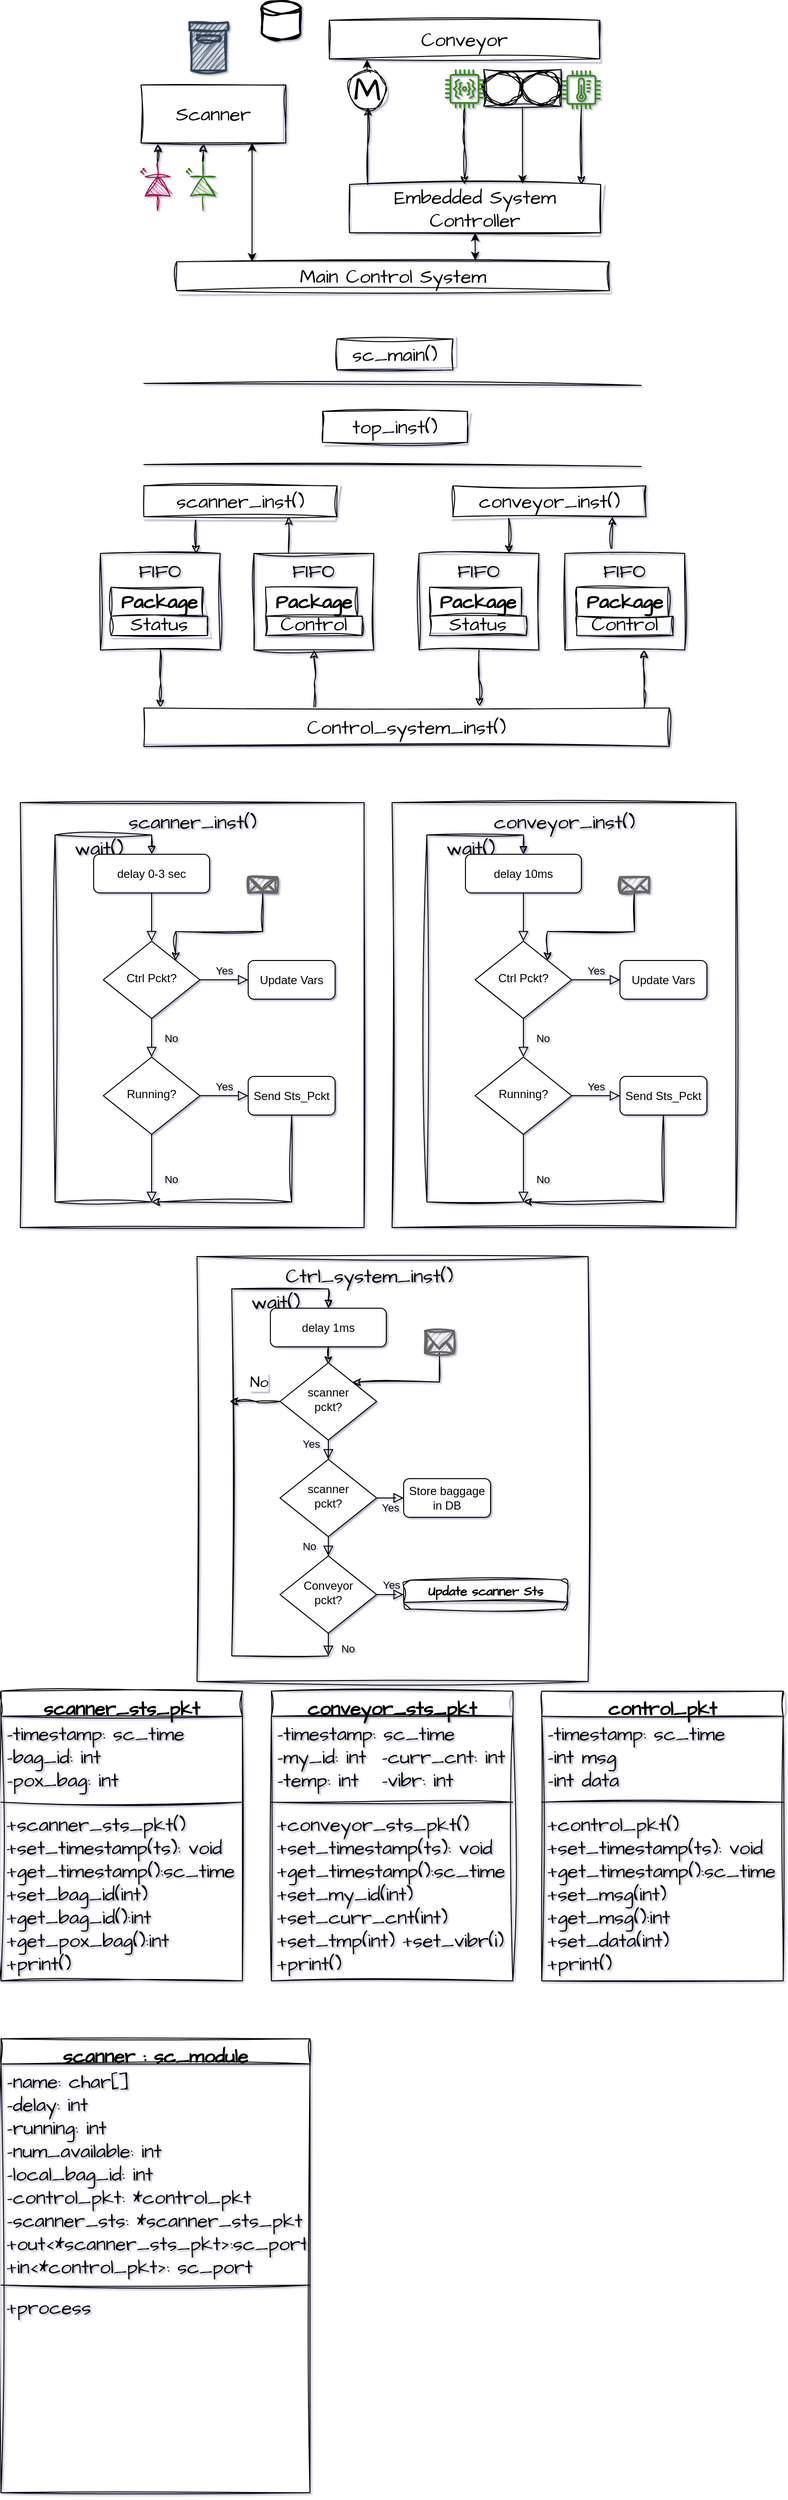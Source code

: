 <mxfile>
    <diagram name="Page-1" id="2YBvvXClWsGukQMizWep">
        <mxGraphModel dx="1796" dy="888" grid="0" gridSize="10" guides="1" tooltips="1" connect="1" arrows="1" fold="1" page="1" pageScale="1" pageWidth="850" pageHeight="1100" math="0" shadow="1">
            <root>
                <mxCell id="0"/>
                <mxCell id="1" parent="0"/>
                <mxCell id="114" value="Conveyor" style="rounded=0;whiteSpace=wrap;html=1;sketch=1;hachureGap=4;jiggle=2;curveFitting=1;fontFamily=Architects Daughter;fontSource=https%3A%2F%2Ffonts.googleapis.com%2Fcss%3Ffamily%3DArchitects%2BDaughter;fontSize=20;" vertex="1" parent="1">
                    <mxGeometry x="360" y="30" width="280" height="40" as="geometry"/>
                </mxCell>
                <mxCell id="115" style="edgeStyle=orthogonalEdgeStyle;rounded=0;orthogonalLoop=1;jettySize=auto;html=1;exitX=0.5;exitY=0;exitDx=0;exitDy=0;entryX=0.14;entryY=1.017;entryDx=0;entryDy=0;entryPerimeter=0;" edge="1" parent="1" source="116" target="114">
                    <mxGeometry relative="1" as="geometry"/>
                </mxCell>
                <mxCell id="116" value="M" style="verticalLabelPosition=middle;shadow=0;dashed=0;align=center;html=1;verticalAlign=middle;strokeWidth=1;shape=ellipse;aspect=fixed;fontSize=35;sketch=1;hachureGap=4;jiggle=2;curveFitting=1;fontFamily=Architects Daughter;fontSource=https%3A%2F%2Ffonts.googleapis.com%2Fcss%3Ffamily%3DArchitects%2BDaughter;" vertex="1" parent="1">
                    <mxGeometry x="379" y="82" width="40" height="40" as="geometry"/>
                </mxCell>
                <mxCell id="117" style="edgeStyle=orthogonalEdgeStyle;rounded=0;orthogonalLoop=1;jettySize=auto;html=1;entryX=0.689;entryY=-0.017;entryDx=0;entryDy=0;entryPerimeter=0;" edge="1" parent="1" source="118" target="123">
                    <mxGeometry relative="1" as="geometry"/>
                </mxCell>
                <mxCell id="118" value="" style="verticalLabelPosition=bottom;align=center;outlineConnect=0;dashed=0;html=1;verticalAlign=top;shape=mxgraph.pid.flow_sensors.positive_displacement;sketch=1;hachureGap=4;jiggle=2;curveFitting=1;fontFamily=Architects Daughter;fontSource=https%3A%2F%2Ffonts.googleapis.com%2Fcss%3Ffamily%3DArchitects%2BDaughter;fontSize=20;" vertex="1" parent="1">
                    <mxGeometry x="520" y="81" width="80" height="38" as="geometry"/>
                </mxCell>
                <mxCell id="119" value="" style="edgeStyle=orthogonalEdgeStyle;rounded=0;sketch=1;hachureGap=4;jiggle=2;curveFitting=1;orthogonalLoop=1;jettySize=auto;html=1;fontFamily=Architects Daughter;fontSource=https%3A%2F%2Ffonts.googleapis.com%2Fcss%3Ffamily%3DArchitects%2BDaughter;fontSize=16;entryX=0.923;entryY=0;entryDx=0;entryDy=0;entryPerimeter=0;" edge="1" parent="1" source="120" target="123">
                    <mxGeometry relative="1" as="geometry"/>
                </mxCell>
                <mxCell id="120" value="" style="sketch=0;outlineConnect=0;fontColor=#232F3E;gradientColor=none;fillColor=#3F8624;strokeColor=none;dashed=0;verticalLabelPosition=bottom;verticalAlign=top;align=center;html=1;fontSize=12;fontStyle=0;aspect=fixed;pointerEvents=1;shape=mxgraph.aws4.iot_thing_temperature_sensor;hachureGap=4;jiggle=2;curveFitting=1;fontFamily=Architects Daughter;fontSource=https%3A%2F%2Ffonts.googleapis.com%2Fcss%3Ffamily%3DArchitects%2BDaughter;" vertex="1" parent="1">
                    <mxGeometry x="601" y="82" width="40" height="40" as="geometry"/>
                </mxCell>
                <mxCell id="121" value="" style="edgeStyle=orthogonalEdgeStyle;rounded=0;sketch=1;hachureGap=4;jiggle=2;curveFitting=1;orthogonalLoop=1;jettySize=auto;html=1;fontFamily=Architects Daughter;fontSource=https%3A%2F%2Ffonts.googleapis.com%2Fcss%3Ffamily%3DArchitects%2BDaughter;fontSize=16;entryX=0.458;entryY=0;entryDx=0;entryDy=0;entryPerimeter=0;" edge="1" parent="1" source="122" target="123">
                    <mxGeometry relative="1" as="geometry">
                        <Array as="points">
                            <mxPoint x="500" y="160"/>
                            <mxPoint x="500" y="160"/>
                        </Array>
                    </mxGeometry>
                </mxCell>
                <mxCell id="122" value="" style="sketch=0;outlineConnect=0;fontColor=#232F3E;gradientColor=none;fillColor=#3F8624;strokeColor=none;dashed=0;verticalLabelPosition=bottom;verticalAlign=top;align=center;html=1;fontSize=12;fontStyle=0;aspect=fixed;pointerEvents=1;shape=mxgraph.aws4.iot_thing_vibration_sensor;hachureGap=4;jiggle=2;curveFitting=1;fontFamily=Architects Daughter;fontSource=https%3A%2F%2Ffonts.googleapis.com%2Fcss%3Ffamily%3DArchitects%2BDaughter;" vertex="1" parent="1">
                    <mxGeometry x="480" y="81" width="40" height="40" as="geometry"/>
                </mxCell>
                <mxCell id="123" value="Embedded System Controller" style="rounded=0;whiteSpace=wrap;html=1;sketch=1;hachureGap=4;jiggle=2;curveFitting=1;fontFamily=Architects Daughter;fontSource=https%3A%2F%2Ffonts.googleapis.com%2Fcss%3Ffamily%3DArchitects%2BDaughter;fontSize=20;" vertex="1" parent="1">
                    <mxGeometry x="381" y="200" width="260" height="50" as="geometry"/>
                </mxCell>
                <mxCell id="124" style="edgeStyle=orthogonalEdgeStyle;rounded=0;orthogonalLoop=1;jettySize=auto;html=1;entryX=0.767;entryY=1;entryDx=0;entryDy=0;entryPerimeter=0;exitX=0.174;exitY=-0.004;exitDx=0;exitDy=0;exitPerimeter=0;startArrow=classic;startFill=1;" edge="1" parent="1" source="126" target="127">
                    <mxGeometry relative="1" as="geometry">
                        <mxPoint x="280" y="270" as="sourcePoint"/>
                    </mxGeometry>
                </mxCell>
                <mxCell id="125" style="edgeStyle=orthogonalEdgeStyle;rounded=0;orthogonalLoop=1;jettySize=auto;html=1;exitX=0.69;exitY=-0.049;exitDx=0;exitDy=0;exitPerimeter=0;startArrow=classic;startFill=1;" edge="1" parent="1" source="126">
                    <mxGeometry relative="1" as="geometry">
                        <mxPoint x="511" y="250" as="targetPoint"/>
                    </mxGeometry>
                </mxCell>
                <mxCell id="126" value="Main Control System" style="rounded=0;whiteSpace=wrap;html=1;sketch=1;hachureGap=4;jiggle=2;curveFitting=1;fontFamily=Architects Daughter;fontSource=https%3A%2F%2Ffonts.googleapis.com%2Fcss%3Ffamily%3DArchitects%2BDaughter;fontSize=20;" vertex="1" parent="1">
                    <mxGeometry x="202" y="280" width="448" height="30" as="geometry"/>
                </mxCell>
                <mxCell id="127" value="&lt;div&gt;Scanner&lt;/div&gt;" style="rounded=0;whiteSpace=wrap;html=1;sketch=1;hachureGap=4;jiggle=2;curveFitting=1;fontFamily=Architects Daughter;fontSource=https%3A%2F%2Ffonts.googleapis.com%2Fcss%3Ffamily%3DArchitects%2BDaughter;fontSize=20;" vertex="1" parent="1">
                    <mxGeometry x="165" y="97" width="150" height="60" as="geometry"/>
                </mxCell>
                <mxCell id="128" style="edgeStyle=orthogonalEdgeStyle;rounded=0;sketch=1;hachureGap=4;jiggle=2;curveFitting=1;orthogonalLoop=1;jettySize=auto;html=1;exitX=1;exitY=0.57;exitDx=0;exitDy=0;exitPerimeter=0;entryX=0.117;entryY=1.017;entryDx=0;entryDy=0;entryPerimeter=0;fontFamily=Architects Daughter;fontSource=https%3A%2F%2Ffonts.googleapis.com%2Fcss%3Ffamily%3DArchitects%2BDaughter;fontSize=16;" edge="1" parent="1" source="129" target="127">
                    <mxGeometry relative="1" as="geometry"/>
                </mxCell>
                <mxCell id="129" value="" style="verticalLabelPosition=bottom;shadow=0;dashed=0;align=center;html=1;verticalAlign=top;shape=mxgraph.electrical.opto_electronics.led_2;pointerEvents=1;sketch=1;hachureGap=4;jiggle=2;curveFitting=1;fontFamily=Architects Daughter;fontSource=https%3A%2F%2Ffonts.googleapis.com%2Fcss%3Ffamily%3DArchitects%2BDaughter;fontSize=20;fillColor=#d80073;strokeColor=#A50040;fontColor=#ffffff;rotation=-90;" vertex="1" parent="1">
                    <mxGeometry x="155" y="187" width="50" height="30" as="geometry"/>
                </mxCell>
                <mxCell id="130" style="edgeStyle=orthogonalEdgeStyle;rounded=0;sketch=1;hachureGap=4;jiggle=2;curveFitting=1;orthogonalLoop=1;jettySize=auto;html=1;exitX=1;exitY=0.57;exitDx=0;exitDy=0;exitPerimeter=0;entryX=0.433;entryY=1.017;entryDx=0;entryDy=0;entryPerimeter=0;fontFamily=Architects Daughter;fontSource=https%3A%2F%2Ffonts.googleapis.com%2Fcss%3Ffamily%3DArchitects%2BDaughter;fontSize=16;" edge="1" parent="1" source="131" target="127">
                    <mxGeometry relative="1" as="geometry"/>
                </mxCell>
                <mxCell id="131" value="" style="verticalLabelPosition=bottom;shadow=0;dashed=0;align=center;html=1;verticalAlign=top;shape=mxgraph.electrical.opto_electronics.led_2;pointerEvents=1;sketch=1;hachureGap=4;jiggle=2;curveFitting=1;fontFamily=Architects Daughter;fontSource=https%3A%2F%2Ffonts.googleapis.com%2Fcss%3Ffamily%3DArchitects%2BDaughter;fontSize=20;fillColor=#60a917;strokeColor=#2D7600;fontColor=#ffffff;rotation=-90;" vertex="1" parent="1">
                    <mxGeometry x="202" y="187" width="50" height="30" as="geometry"/>
                </mxCell>
                <mxCell id="132" value="" style="html=1;verticalLabelPosition=bottom;align=center;labelBackgroundColor=#ffffff;verticalAlign=top;strokeWidth=2;strokeColor=#314354;shadow=0;dashed=0;shape=mxgraph.ios7.icons.box;sketch=1;hachureGap=4;jiggle=2;curveFitting=1;fontFamily=Architects Daughter;fontSource=https%3A%2F%2Ffonts.googleapis.com%2Fcss%3Ffamily%3DArchitects%2BDaughter;fontSize=20;fillColor=#647687;fontColor=#ffffff;" vertex="1" parent="1">
                    <mxGeometry x="215" y="32" width="40" height="50" as="geometry"/>
                </mxCell>
                <mxCell id="133" value="" style="strokeWidth=2;html=1;shape=mxgraph.flowchart.database;whiteSpace=wrap;sketch=1;hachureGap=4;jiggle=2;curveFitting=1;fontFamily=Architects Daughter;fontSource=https%3A%2F%2Ffonts.googleapis.com%2Fcss%3Ffamily%3DArchitects%2BDaughter;fontSize=20;" vertex="1" parent="1">
                    <mxGeometry x="290" y="10" width="40" height="40" as="geometry"/>
                </mxCell>
                <mxCell id="134" value="sc_main()" style="rounded=0;whiteSpace=wrap;html=1;sketch=1;hachureGap=4;jiggle=2;curveFitting=1;fontFamily=Architects Daughter;fontSource=https%3A%2F%2Ffonts.googleapis.com%2Fcss%3Ffamily%3DArchitects%2BDaughter;fontSize=20;" vertex="1" parent="1">
                    <mxGeometry x="368" y="360" width="120" height="32" as="geometry"/>
                </mxCell>
                <mxCell id="135" value="&lt;div&gt;top_inst()&lt;/div&gt;" style="rounded=0;whiteSpace=wrap;html=1;sketch=1;hachureGap=4;jiggle=2;curveFitting=1;fontFamily=Architects Daughter;fontSource=https%3A%2F%2Ffonts.googleapis.com%2Fcss%3Ffamily%3DArchitects%2BDaughter;fontSize=20;" vertex="1" parent="1">
                    <mxGeometry x="353" y="435" width="150" height="32" as="geometry"/>
                </mxCell>
                <mxCell id="136" style="edgeStyle=orthogonalEdgeStyle;rounded=0;sketch=1;hachureGap=4;jiggle=2;curveFitting=1;orthogonalLoop=1;jettySize=auto;html=1;exitX=0.268;exitY=1.003;exitDx=0;exitDy=0;entryX=0.797;entryY=0.001;entryDx=0;entryDy=0;entryPerimeter=0;fontFamily=Architects Daughter;fontSource=https%3A%2F%2Ffonts.googleapis.com%2Fcss%3Ffamily%3DArchitects%2BDaughter;fontSize=16;exitPerimeter=0;" edge="1" parent="1" source="137" target="143">
                    <mxGeometry relative="1" as="geometry"/>
                </mxCell>
                <mxCell id="137" value="scanner_inst()" style="rounded=0;whiteSpace=wrap;html=1;sketch=1;hachureGap=4;jiggle=2;curveFitting=1;fontFamily=Architects Daughter;fontSource=https%3A%2F%2Ffonts.googleapis.com%2Fcss%3Ffamily%3DArchitects%2BDaughter;fontSize=20;" vertex="1" parent="1">
                    <mxGeometry x="168" y="512" width="200" height="32" as="geometry"/>
                </mxCell>
                <mxCell id="138" style="edgeStyle=orthogonalEdgeStyle;rounded=0;sketch=1;hachureGap=4;jiggle=2;curveFitting=1;orthogonalLoop=1;jettySize=auto;html=1;exitX=0.287;exitY=0.999;exitDx=0;exitDy=0;fontFamily=Architects Daughter;fontSource=https%3A%2F%2Ffonts.googleapis.com%2Fcss%3Ffamily%3DArchitects%2BDaughter;fontSize=16;entryX=0.75;entryY=0;entryDx=0;entryDy=0;exitPerimeter=0;" edge="1" parent="1" source="139" target="214">
                    <mxGeometry relative="1" as="geometry">
                        <mxPoint x="533" y="572" as="targetPoint"/>
                    </mxGeometry>
                </mxCell>
                <mxCell id="139" value="conveyor_inst()" style="rounded=0;whiteSpace=wrap;html=1;sketch=1;hachureGap=4;jiggle=2;curveFitting=1;fontFamily=Architects Daughter;fontSource=https%3A%2F%2Ffonts.googleapis.com%2Fcss%3Ffamily%3DArchitects%2BDaughter;fontSize=20;" vertex="1" parent="1">
                    <mxGeometry x="488" y="512" width="200" height="32" as="geometry"/>
                </mxCell>
                <mxCell id="140" style="edgeStyle=orthogonalEdgeStyle;rounded=0;sketch=1;hachureGap=4;jiggle=2;curveFitting=1;orthogonalLoop=1;jettySize=auto;html=1;exitX=0.5;exitY=1;exitDx=0;exitDy=0;entryX=0.639;entryY=-0.045;entryDx=0;entryDy=0;entryPerimeter=0;fontFamily=Architects Daughter;fontSource=https%3A%2F%2Ffonts.googleapis.com%2Fcss%3Ffamily%3DArchitects%2BDaughter;fontSize=16;" edge="1" parent="1" source="214" target="154">
                    <mxGeometry relative="1" as="geometry">
                        <mxPoint x="520" y="699" as="sourcePoint"/>
                    </mxGeometry>
                </mxCell>
                <mxCell id="141" style="edgeStyle=orthogonalEdgeStyle;rounded=0;sketch=1;hachureGap=4;jiggle=2;curveFitting=1;orthogonalLoop=1;jettySize=auto;html=1;entryX=0.826;entryY=0.999;entryDx=0;entryDy=0;entryPerimeter=0;fontFamily=Architects Daughter;fontSource=https%3A%2F%2Ffonts.googleapis.com%2Fcss%3Ffamily%3DArchitects%2BDaughter;fontSize=16;" edge="1" parent="1" target="139">
                    <mxGeometry relative="1" as="geometry">
                        <mxPoint x="653" y="582" as="sourcePoint"/>
                        <mxPoint x="653" y="546.002" as="targetPoint"/>
                    </mxGeometry>
                </mxCell>
                <mxCell id="142" style="edgeStyle=orthogonalEdgeStyle;rounded=0;sketch=1;hachureGap=4;jiggle=2;curveFitting=1;orthogonalLoop=1;jettySize=auto;html=1;exitX=0.5;exitY=1;exitDx=0;exitDy=0;entryX=0.031;entryY=0;entryDx=0;entryDy=0;entryPerimeter=0;fontFamily=Architects Daughter;fontSource=https%3A%2F%2Ffonts.googleapis.com%2Fcss%3Ffamily%3DArchitects%2BDaughter;fontSize=16;" edge="1" parent="1" source="143" target="154">
                    <mxGeometry relative="1" as="geometry">
                        <Array as="points"/>
                    </mxGeometry>
                </mxCell>
                <mxCell id="143" value="" style="swimlane;startSize=0;sketch=1;hachureGap=4;jiggle=2;curveFitting=1;fontFamily=Architects Daughter;fontSource=https%3A%2F%2Ffonts.googleapis.com%2Fcss%3Ffamily%3DArchitects%2BDaughter;fontSize=20;" vertex="1" parent="1">
                    <mxGeometry x="123" y="582" width="124" height="100" as="geometry">
                        <mxRectangle x="112" y="715" width="50" height="44" as="alternateBounds"/>
                    </mxGeometry>
                </mxCell>
                <mxCell id="144" value="Package" style="shape=folder;fontStyle=1;tabWidth=110;tabHeight=30;tabPosition=left;html=1;boundedLbl=1;labelInHeader=1;container=1;collapsible=0;whiteSpace=wrap;sketch=1;hachureGap=4;jiggle=2;curveFitting=1;fontFamily=Architects Daughter;fontSource=https%3A%2F%2Ffonts.googleapis.com%2Fcss%3Ffamily%3DArchitects%2BDaughter;fontSize=20;" vertex="1" parent="143">
                    <mxGeometry x="11" y="35" width="100" height="50" as="geometry"/>
                </mxCell>
                <mxCell id="145" value="&lt;div&gt;Status&lt;/div&gt;" style="html=1;strokeColor=none;resizeWidth=1;resizeHeight=1;fillColor=none;part=1;connectable=0;allowArrows=0;deletable=0;whiteSpace=wrap;sketch=1;hachureGap=4;jiggle=2;curveFitting=1;fontFamily=Architects Daughter;fontSource=https%3A%2F%2Ffonts.googleapis.com%2Fcss%3Ffamily%3DArchitects%2BDaughter;fontSize=20;" vertex="1" parent="144">
                    <mxGeometry width="100" height="16.667" relative="1" as="geometry">
                        <mxPoint y="30" as="offset"/>
                    </mxGeometry>
                </mxCell>
                <mxCell id="146" value="FIFO" style="text;html=1;align=center;verticalAlign=middle;resizable=0;points=[];autosize=1;strokeColor=none;fillColor=none;fontSize=20;fontFamily=Architects Daughter;" vertex="1" parent="143">
                    <mxGeometry x="30" width="62" height="36" as="geometry"/>
                </mxCell>
                <mxCell id="147" style="edgeStyle=orthogonalEdgeStyle;rounded=0;sketch=1;hachureGap=4;jiggle=2;curveFitting=1;orthogonalLoop=1;jettySize=auto;html=1;exitX=0.288;exitY=0.001;exitDx=0;exitDy=0;entryX=0.75;entryY=1;entryDx=0;entryDy=0;fontFamily=Architects Daughter;fontSource=https%3A%2F%2Ffonts.googleapis.com%2Fcss%3Ffamily%3DArchitects%2BDaughter;fontSize=16;exitPerimeter=0;" edge="1" parent="1" source="148" target="137">
                    <mxGeometry relative="1" as="geometry"/>
                </mxCell>
                <mxCell id="148" value="" style="swimlane;startSize=0;sketch=1;hachureGap=4;jiggle=2;curveFitting=1;fontFamily=Architects Daughter;fontSource=https%3A%2F%2Ffonts.googleapis.com%2Fcss%3Ffamily%3DArchitects%2BDaughter;fontSize=20;" vertex="1" parent="1">
                    <mxGeometry x="282" y="582" width="124" height="100" as="geometry">
                        <mxRectangle x="611" y="726" width="50" height="44" as="alternateBounds"/>
                    </mxGeometry>
                </mxCell>
                <mxCell id="149" value="Package" style="shape=folder;fontStyle=1;tabWidth=110;tabHeight=30;tabPosition=left;html=1;boundedLbl=1;labelInHeader=1;container=1;collapsible=0;whiteSpace=wrap;sketch=1;hachureGap=4;jiggle=2;curveFitting=1;fontFamily=Architects Daughter;fontSource=https%3A%2F%2Ffonts.googleapis.com%2Fcss%3Ffamily%3DArchitects%2BDaughter;fontSize=20;" vertex="1" parent="148">
                    <mxGeometry x="12" y="35" width="100" height="50" as="geometry"/>
                </mxCell>
                <mxCell id="150" value="Control" style="html=1;strokeColor=none;resizeWidth=1;resizeHeight=1;fillColor=none;part=1;connectable=0;allowArrows=0;deletable=0;whiteSpace=wrap;sketch=1;hachureGap=4;jiggle=2;curveFitting=1;fontFamily=Architects Daughter;fontSource=https%3A%2F%2Ffonts.googleapis.com%2Fcss%3Ffamily%3DArchitects%2BDaughter;fontSize=20;" vertex="1" parent="149">
                    <mxGeometry width="100" height="16.667" relative="1" as="geometry">
                        <mxPoint y="30" as="offset"/>
                    </mxGeometry>
                </mxCell>
                <mxCell id="151" value="FIFO" style="text;html=1;align=center;verticalAlign=middle;resizable=0;points=[];autosize=1;strokeColor=none;fillColor=none;fontSize=20;fontFamily=Architects Daughter;" vertex="1" parent="148">
                    <mxGeometry x="30" width="62" height="36" as="geometry"/>
                </mxCell>
                <mxCell id="152" style="edgeStyle=orthogonalEdgeStyle;rounded=0;sketch=1;hachureGap=4;jiggle=2;curveFitting=1;orthogonalLoop=1;jettySize=auto;html=1;entryX=0.5;entryY=1;entryDx=0;entryDy=0;fontFamily=Architects Daughter;fontSource=https%3A%2F%2Ffonts.googleapis.com%2Fcss%3Ffamily%3DArchitects%2BDaughter;fontSize=16;" edge="1" parent="1" target="148">
                    <mxGeometry relative="1" as="geometry">
                        <mxPoint x="344" y="749" as="sourcePoint"/>
                    </mxGeometry>
                </mxCell>
                <mxCell id="153" style="edgeStyle=orthogonalEdgeStyle;rounded=0;sketch=1;hachureGap=4;jiggle=2;curveFitting=1;orthogonalLoop=1;jettySize=auto;html=1;exitX=0.952;exitY=-0.005;exitDx=0;exitDy=0;fontFamily=Architects Daughter;fontSource=https%3A%2F%2Ffonts.googleapis.com%2Fcss%3Ffamily%3DArchitects%2BDaughter;fontSize=16;exitPerimeter=0;entryX=0.66;entryY=1;entryDx=0;entryDy=0;entryPerimeter=0;" edge="1" parent="1" source="154" target="218">
                    <mxGeometry relative="1" as="geometry">
                        <Array as="points">
                            <mxPoint x="686" y="722"/>
                            <mxPoint x="686" y="722"/>
                        </Array>
                        <mxPoint x="653" y="712" as="targetPoint"/>
                    </mxGeometry>
                </mxCell>
                <mxCell id="154" value="Control_system_inst()" style="rounded=0;whiteSpace=wrap;html=1;sketch=1;hachureGap=4;jiggle=2;curveFitting=1;fontFamily=Architects Daughter;fontSource=https%3A%2F%2Ffonts.googleapis.com%2Fcss%3Ffamily%3DArchitects%2BDaughter;fontSize=20;" vertex="1" parent="1">
                    <mxGeometry x="168" y="742" width="544" height="40" as="geometry"/>
                </mxCell>
                <mxCell id="155" value="" style="endArrow=none;html=1;rounded=0;sketch=1;hachureGap=4;jiggle=2;curveFitting=1;fontFamily=Architects Daughter;fontSource=https%3A%2F%2Ffonts.googleapis.com%2Fcss%3Ffamily%3DArchitects%2BDaughter;fontSize=16;" edge="1" parent="1">
                    <mxGeometry width="50" height="50" relative="1" as="geometry">
                        <mxPoint x="168" y="406" as="sourcePoint"/>
                        <mxPoint x="683" y="408" as="targetPoint"/>
                    </mxGeometry>
                </mxCell>
                <mxCell id="156" value="" style="endArrow=none;html=1;rounded=0;sketch=1;hachureGap=4;jiggle=2;curveFitting=1;fontFamily=Architects Daughter;fontSource=https%3A%2F%2Ffonts.googleapis.com%2Fcss%3Ffamily%3DArchitects%2BDaughter;fontSize=16;" edge="1" parent="1">
                    <mxGeometry width="50" height="50" relative="1" as="geometry">
                        <mxPoint x="168" y="490" as="sourcePoint"/>
                        <mxPoint x="683" y="492" as="targetPoint"/>
                    </mxGeometry>
                </mxCell>
                <mxCell id="157" value="" style="swimlane;startSize=0;sketch=1;hachureGap=4;jiggle=2;curveFitting=1;fontFamily=Architects Daughter;fontSource=https%3A%2F%2Ffonts.googleapis.com%2Fcss%3Ffamily%3DArchitects%2BDaughter;fontSize=20;" vertex="1" parent="1">
                    <mxGeometry x="40" y="840" width="356" height="440" as="geometry">
                        <mxRectangle x="43" y="992" width="50" height="40" as="alternateBounds"/>
                    </mxGeometry>
                </mxCell>
                <mxCell id="158" value="" style="group" vertex="1" connectable="0" parent="157">
                    <mxGeometry x="36" y="26.5" width="290" height="387" as="geometry"/>
                </mxCell>
                <mxCell id="159" style="edgeStyle=orthogonalEdgeStyle;rounded=0;sketch=1;hachureGap=4;jiggle=2;curveFitting=1;orthogonalLoop=1;jettySize=auto;html=1;exitX=0.5;exitY=0;exitDx=0;exitDy=0;fontFamily=Architects Daughter;fontSource=https%3A%2F%2Ffonts.googleapis.com%2Fcss%3Ffamily%3DArchitects%2BDaughter;fontSize=16;startArrow=block;startFill=1;endArrow=none;endFill=0;" edge="1" parent="158" source="160">
                    <mxGeometry relative="1" as="geometry">
                        <mxPoint x="100" y="387" as="targetPoint"/>
                        <Array as="points">
                            <mxPoint x="100" y="7"/>
                            <mxPoint y="7"/>
                            <mxPoint y="387"/>
                        </Array>
                    </mxGeometry>
                </mxCell>
                <mxCell id="160" value="delay 0-3 sec" style="rounded=1;whiteSpace=wrap;html=1;fontSize=12;glass=0;strokeWidth=1;shadow=0;" vertex="1" parent="158">
                    <mxGeometry x="40" y="27" width="120" height="40" as="geometry"/>
                </mxCell>
                <mxCell id="161" value="Ctrl Pckt?" style="rhombus;whiteSpace=wrap;html=1;shadow=0;fontFamily=Helvetica;fontSize=12;align=center;strokeWidth=1;spacing=6;spacingTop=-4;" vertex="1" parent="158">
                    <mxGeometry x="50" y="117" width="100" height="80" as="geometry"/>
                </mxCell>
                <mxCell id="162" value="" style="rounded=0;html=1;jettySize=auto;orthogonalLoop=1;fontSize=11;endArrow=block;endFill=0;endSize=8;strokeWidth=1;shadow=0;labelBackgroundColor=none;edgeStyle=orthogonalEdgeStyle;" edge="1" parent="158" source="160" target="161">
                    <mxGeometry relative="1" as="geometry"/>
                </mxCell>
                <mxCell id="163" value="Update Vars" style="rounded=1;whiteSpace=wrap;html=1;fontSize=12;glass=0;strokeWidth=1;shadow=0;" vertex="1" parent="158">
                    <mxGeometry x="200" y="137" width="90" height="40" as="geometry"/>
                </mxCell>
                <mxCell id="164" value="Yes" style="edgeStyle=orthogonalEdgeStyle;rounded=0;html=1;jettySize=auto;orthogonalLoop=1;fontSize=11;endArrow=block;endFill=0;endSize=8;strokeWidth=1;shadow=0;labelBackgroundColor=none;" edge="1" parent="158" source="161" target="163">
                    <mxGeometry y="10" relative="1" as="geometry">
                        <mxPoint as="offset"/>
                    </mxGeometry>
                </mxCell>
                <mxCell id="165" value="No" style="rounded=0;html=1;jettySize=auto;orthogonalLoop=1;fontSize=11;endArrow=block;endFill=0;endSize=8;strokeWidth=1;shadow=0;labelBackgroundColor=none;edgeStyle=orthogonalEdgeStyle;" edge="1" parent="158" source="166">
                    <mxGeometry x="0.333" y="20" relative="1" as="geometry">
                        <mxPoint as="offset"/>
                        <mxPoint x="100" y="387" as="targetPoint"/>
                    </mxGeometry>
                </mxCell>
                <mxCell id="166" value="Running?" style="rhombus;whiteSpace=wrap;html=1;shadow=0;fontFamily=Helvetica;fontSize=12;align=center;strokeWidth=1;spacing=6;spacingTop=-4;" vertex="1" parent="158">
                    <mxGeometry x="50" y="237" width="100" height="80" as="geometry"/>
                </mxCell>
                <mxCell id="167" value="No" style="rounded=0;html=1;jettySize=auto;orthogonalLoop=1;fontSize=11;endArrow=block;endFill=0;endSize=8;strokeWidth=1;shadow=0;labelBackgroundColor=none;edgeStyle=orthogonalEdgeStyle;" edge="1" parent="158" source="161" target="166">
                    <mxGeometry y="20" relative="1" as="geometry">
                        <mxPoint as="offset"/>
                    </mxGeometry>
                </mxCell>
                <mxCell id="168" style="edgeStyle=orthogonalEdgeStyle;rounded=0;sketch=1;hachureGap=4;jiggle=2;curveFitting=1;orthogonalLoop=1;jettySize=auto;html=1;exitX=0.5;exitY=1;exitDx=0;exitDy=0;fontFamily=Architects Daughter;fontSource=https%3A%2F%2Ffonts.googleapis.com%2Fcss%3Ffamily%3DArchitects%2BDaughter;fontSize=16;" edge="1" parent="158" source="169">
                    <mxGeometry relative="1" as="geometry">
                        <mxPoint x="100" y="387" as="targetPoint"/>
                        <Array as="points">
                            <mxPoint x="245" y="387"/>
                        </Array>
                    </mxGeometry>
                </mxCell>
                <mxCell id="169" value="Send Sts_Pckt" style="rounded=1;whiteSpace=wrap;html=1;fontSize=12;glass=0;strokeWidth=1;shadow=0;" vertex="1" parent="158">
                    <mxGeometry x="200" y="257" width="90" height="40" as="geometry"/>
                </mxCell>
                <mxCell id="170" value="Yes" style="edgeStyle=orthogonalEdgeStyle;rounded=0;html=1;jettySize=auto;orthogonalLoop=1;fontSize=11;endArrow=block;endFill=0;endSize=8;strokeWidth=1;shadow=0;labelBackgroundColor=none;" edge="1" parent="158" source="166" target="169">
                    <mxGeometry y="10" relative="1" as="geometry">
                        <mxPoint as="offset"/>
                    </mxGeometry>
                </mxCell>
                <mxCell id="171" style="edgeStyle=orthogonalEdgeStyle;rounded=0;sketch=1;hachureGap=4;jiggle=2;curveFitting=1;orthogonalLoop=1;jettySize=auto;html=1;entryX=1;entryY=0;entryDx=0;entryDy=0;fontFamily=Architects Daughter;fontSource=https%3A%2F%2Ffonts.googleapis.com%2Fcss%3Ffamily%3DArchitects%2BDaughter;fontSize=16;" edge="1" parent="158" source="172" target="161">
                    <mxGeometry relative="1" as="geometry">
                        <Array as="points">
                            <mxPoint x="215" y="107"/>
                            <mxPoint x="125" y="107"/>
                        </Array>
                    </mxGeometry>
                </mxCell>
                <mxCell id="172" value="" style="html=1;verticalLabelPosition=bottom;align=center;labelBackgroundColor=#ffffff;verticalAlign=top;strokeWidth=2;strokeColor=#666666;shadow=0;dashed=0;shape=mxgraph.ios7.icons.mail;sketch=1;hachureGap=4;jiggle=2;curveFitting=1;fontFamily=Architects Daughter;fontSource=https%3A%2F%2Ffonts.googleapis.com%2Fcss%3Ffamily%3DArchitects%2BDaughter;fontSize=20;fillColor=#f5f5f5;fontColor=#333333;" vertex="1" parent="158">
                    <mxGeometry x="200" y="50.5" width="30" height="16.5" as="geometry"/>
                </mxCell>
                <mxCell id="173" value="wait()" style="text;html=1;align=center;verticalAlign=middle;resizable=0;points=[];autosize=1;strokeColor=none;fillColor=none;fontSize=20;fontFamily=Architects Daughter;" vertex="1" parent="158">
                    <mxGeometry x="10" width="70" height="40" as="geometry"/>
                </mxCell>
                <mxCell id="174" value="scanner_inst()" style="text;html=1;align=center;verticalAlign=middle;resizable=0;points=[];autosize=1;strokeColor=none;fillColor=none;fontSize=20;fontFamily=Architects Daughter;" vertex="1" parent="157">
                    <mxGeometry x="98" width="160" height="40" as="geometry"/>
                </mxCell>
                <mxCell id="175" value="" style="swimlane;startSize=0;sketch=1;hachureGap=4;jiggle=2;curveFitting=1;fontFamily=Architects Daughter;fontSource=https%3A%2F%2Ffonts.googleapis.com%2Fcss%3Ffamily%3DArchitects%2BDaughter;fontSize=20;" vertex="1" parent="1">
                    <mxGeometry x="425" y="840" width="356" height="440" as="geometry">
                        <mxRectangle x="419" y="992" width="50" height="44" as="alternateBounds"/>
                    </mxGeometry>
                </mxCell>
                <mxCell id="176" value="" style="group" vertex="1" connectable="0" parent="175">
                    <mxGeometry x="36" y="26.5" width="290" height="387" as="geometry"/>
                </mxCell>
                <mxCell id="177" style="edgeStyle=orthogonalEdgeStyle;rounded=0;sketch=1;hachureGap=4;jiggle=2;curveFitting=1;orthogonalLoop=1;jettySize=auto;html=1;exitX=0.5;exitY=0;exitDx=0;exitDy=0;fontFamily=Architects Daughter;fontSource=https%3A%2F%2Ffonts.googleapis.com%2Fcss%3Ffamily%3DArchitects%2BDaughter;fontSize=16;startArrow=block;startFill=1;endArrow=none;endFill=0;" edge="1" parent="176" source="178">
                    <mxGeometry relative="1" as="geometry">
                        <mxPoint x="100" y="387" as="targetPoint"/>
                        <Array as="points">
                            <mxPoint x="100" y="7"/>
                            <mxPoint y="7"/>
                            <mxPoint y="387"/>
                        </Array>
                    </mxGeometry>
                </mxCell>
                <mxCell id="178" value="delay 10ms" style="rounded=1;whiteSpace=wrap;html=1;fontSize=12;glass=0;strokeWidth=1;shadow=0;" vertex="1" parent="176">
                    <mxGeometry x="40" y="27" width="120" height="40" as="geometry"/>
                </mxCell>
                <mxCell id="179" value="Ctrl Pckt?" style="rhombus;whiteSpace=wrap;html=1;shadow=0;fontFamily=Helvetica;fontSize=12;align=center;strokeWidth=1;spacing=6;spacingTop=-4;" vertex="1" parent="176">
                    <mxGeometry x="50" y="117" width="100" height="80" as="geometry"/>
                </mxCell>
                <mxCell id="180" value="" style="rounded=0;html=1;jettySize=auto;orthogonalLoop=1;fontSize=11;endArrow=block;endFill=0;endSize=8;strokeWidth=1;shadow=0;labelBackgroundColor=none;edgeStyle=orthogonalEdgeStyle;" edge="1" parent="176" source="178" target="179">
                    <mxGeometry relative="1" as="geometry"/>
                </mxCell>
                <mxCell id="181" value="Update Vars" style="rounded=1;whiteSpace=wrap;html=1;fontSize=12;glass=0;strokeWidth=1;shadow=0;" vertex="1" parent="176">
                    <mxGeometry x="200" y="137" width="90" height="40" as="geometry"/>
                </mxCell>
                <mxCell id="182" value="Yes" style="edgeStyle=orthogonalEdgeStyle;rounded=0;html=1;jettySize=auto;orthogonalLoop=1;fontSize=11;endArrow=block;endFill=0;endSize=8;strokeWidth=1;shadow=0;labelBackgroundColor=none;" edge="1" parent="176" source="179" target="181">
                    <mxGeometry y="10" relative="1" as="geometry">
                        <mxPoint as="offset"/>
                    </mxGeometry>
                </mxCell>
                <mxCell id="183" value="No" style="rounded=0;html=1;jettySize=auto;orthogonalLoop=1;fontSize=11;endArrow=block;endFill=0;endSize=8;strokeWidth=1;shadow=0;labelBackgroundColor=none;edgeStyle=orthogonalEdgeStyle;" edge="1" parent="176" source="184">
                    <mxGeometry x="0.333" y="20" relative="1" as="geometry">
                        <mxPoint as="offset"/>
                        <mxPoint x="100" y="387" as="targetPoint"/>
                    </mxGeometry>
                </mxCell>
                <mxCell id="184" value="Running?" style="rhombus;whiteSpace=wrap;html=1;shadow=0;fontFamily=Helvetica;fontSize=12;align=center;strokeWidth=1;spacing=6;spacingTop=-4;" vertex="1" parent="176">
                    <mxGeometry x="50" y="237" width="100" height="80" as="geometry"/>
                </mxCell>
                <mxCell id="185" value="No" style="rounded=0;html=1;jettySize=auto;orthogonalLoop=1;fontSize=11;endArrow=block;endFill=0;endSize=8;strokeWidth=1;shadow=0;labelBackgroundColor=none;edgeStyle=orthogonalEdgeStyle;" edge="1" parent="176" source="179" target="184">
                    <mxGeometry y="20" relative="1" as="geometry">
                        <mxPoint as="offset"/>
                    </mxGeometry>
                </mxCell>
                <mxCell id="186" style="edgeStyle=orthogonalEdgeStyle;rounded=0;sketch=1;hachureGap=4;jiggle=2;curveFitting=1;orthogonalLoop=1;jettySize=auto;html=1;exitX=0.5;exitY=1;exitDx=0;exitDy=0;fontFamily=Architects Daughter;fontSource=https%3A%2F%2Ffonts.googleapis.com%2Fcss%3Ffamily%3DArchitects%2BDaughter;fontSize=16;" edge="1" parent="176" source="187">
                    <mxGeometry relative="1" as="geometry">
                        <mxPoint x="100" y="387" as="targetPoint"/>
                        <Array as="points">
                            <mxPoint x="245" y="387"/>
                        </Array>
                    </mxGeometry>
                </mxCell>
                <mxCell id="187" value="Send Sts_Pckt" style="rounded=1;whiteSpace=wrap;html=1;fontSize=12;glass=0;strokeWidth=1;shadow=0;" vertex="1" parent="176">
                    <mxGeometry x="200" y="257" width="90" height="40" as="geometry"/>
                </mxCell>
                <mxCell id="188" value="Yes" style="edgeStyle=orthogonalEdgeStyle;rounded=0;html=1;jettySize=auto;orthogonalLoop=1;fontSize=11;endArrow=block;endFill=0;endSize=8;strokeWidth=1;shadow=0;labelBackgroundColor=none;" edge="1" parent="176" source="184" target="187">
                    <mxGeometry y="10" relative="1" as="geometry">
                        <mxPoint as="offset"/>
                    </mxGeometry>
                </mxCell>
                <mxCell id="189" style="edgeStyle=orthogonalEdgeStyle;rounded=0;sketch=1;hachureGap=4;jiggle=2;curveFitting=1;orthogonalLoop=1;jettySize=auto;html=1;entryX=1;entryY=0;entryDx=0;entryDy=0;fontFamily=Architects Daughter;fontSource=https%3A%2F%2Ffonts.googleapis.com%2Fcss%3Ffamily%3DArchitects%2BDaughter;fontSize=16;" edge="1" parent="176" source="190" target="179">
                    <mxGeometry relative="1" as="geometry">
                        <Array as="points">
                            <mxPoint x="215" y="107"/>
                            <mxPoint x="125" y="107"/>
                        </Array>
                    </mxGeometry>
                </mxCell>
                <mxCell id="190" value="" style="html=1;verticalLabelPosition=bottom;align=center;labelBackgroundColor=#ffffff;verticalAlign=top;strokeWidth=2;strokeColor=#666666;shadow=0;dashed=0;shape=mxgraph.ios7.icons.mail;sketch=1;hachureGap=4;jiggle=2;curveFitting=1;fontFamily=Architects Daughter;fontSource=https%3A%2F%2Ffonts.googleapis.com%2Fcss%3Ffamily%3DArchitects%2BDaughter;fontSize=20;fillColor=#f5f5f5;fontColor=#333333;" vertex="1" parent="176">
                    <mxGeometry x="200" y="50.5" width="30" height="16.5" as="geometry"/>
                </mxCell>
                <mxCell id="191" value="wait()" style="text;html=1;align=center;verticalAlign=middle;resizable=0;points=[];autosize=1;strokeColor=none;fillColor=none;fontSize=20;fontFamily=Architects Daughter;" vertex="1" parent="176">
                    <mxGeometry x="10" width="70" height="40" as="geometry"/>
                </mxCell>
                <mxCell id="192" value="conveyor_inst()" style="text;html=1;align=center;verticalAlign=middle;resizable=0;points=[];autosize=1;strokeColor=none;fillColor=none;fontSize=20;fontFamily=Architects Daughter;" vertex="1" parent="175">
                    <mxGeometry x="93" width="170" height="40" as="geometry"/>
                </mxCell>
                <mxCell id="193" value="" style="swimlane;startSize=0;sketch=1;hachureGap=4;jiggle=2;curveFitting=1;fontFamily=Architects Daughter;fontSource=https%3A%2F%2Ffonts.googleapis.com%2Fcss%3Ffamily%3DArchitects%2BDaughter;fontSize=20;" vertex="1" parent="1">
                    <mxGeometry x="223" y="1310" width="405" height="440" as="geometry">
                        <mxRectangle x="254" y="1447" width="50" height="44" as="alternateBounds"/>
                    </mxGeometry>
                </mxCell>
                <mxCell id="194" value="Ctrl_system_inst()" style="text;html=1;align=center;verticalAlign=middle;resizable=0;points=[];autosize=1;strokeColor=none;fillColor=none;fontSize=20;fontFamily=Architects Daughter;" vertex="1" parent="193">
                    <mxGeometry x="78" width="200" height="40" as="geometry"/>
                </mxCell>
                <mxCell id="195" style="edgeStyle=orthogonalEdgeStyle;rounded=0;sketch=1;hachureGap=4;jiggle=2;curveFitting=1;orthogonalLoop=1;jettySize=auto;html=1;exitX=0.5;exitY=0;exitDx=0;exitDy=0;fontFamily=Architects Daughter;fontSource=https%3A%2F%2Ffonts.googleapis.com%2Fcss%3Ffamily%3DArchitects%2BDaughter;fontSize=16;startArrow=block;startFill=1;endArrow=none;endFill=0;" edge="1" parent="193" source="197">
                    <mxGeometry relative="1" as="geometry">
                        <mxPoint x="136" y="413.5" as="targetPoint"/>
                        <Array as="points">
                            <mxPoint x="136" y="33.5"/>
                            <mxPoint x="36" y="33.5"/>
                            <mxPoint x="36" y="413.5"/>
                        </Array>
                    </mxGeometry>
                </mxCell>
                <mxCell id="196" style="edgeStyle=orthogonalEdgeStyle;rounded=0;sketch=1;hachureGap=4;jiggle=2;curveFitting=1;orthogonalLoop=1;jettySize=auto;html=1;exitX=0.5;exitY=1;exitDx=0;exitDy=0;entryX=0.5;entryY=0.025;entryDx=0;entryDy=0;entryPerimeter=0;fontFamily=Architects Daughter;fontSource=https%3A%2F%2Ffonts.googleapis.com%2Fcss%3Ffamily%3DArchitects%2BDaughter;fontSize=16;" edge="1" parent="193" source="197" target="210">
                    <mxGeometry relative="1" as="geometry"/>
                </mxCell>
                <mxCell id="197" value="delay 1ms" style="rounded=1;whiteSpace=wrap;html=1;fontSize=12;glass=0;strokeWidth=1;shadow=0;" vertex="1" parent="193">
                    <mxGeometry x="76" y="53.5" width="120" height="40" as="geometry"/>
                </mxCell>
                <mxCell id="198" value="scanner &lt;br&gt;pckt?" style="rhombus;whiteSpace=wrap;html=1;shadow=0;fontFamily=Helvetica;fontSize=12;align=center;strokeWidth=1;spacing=6;spacingTop=-4;" vertex="1" parent="193">
                    <mxGeometry x="86" y="210" width="100" height="80" as="geometry"/>
                </mxCell>
                <mxCell id="199" value="&lt;div&gt;Yes&lt;/div&gt;" style="rounded=0;html=1;jettySize=auto;orthogonalLoop=1;fontSize=11;endArrow=block;endFill=0;endSize=8;strokeWidth=1;shadow=0;labelBackgroundColor=none;edgeStyle=orthogonalEdgeStyle;" edge="1" parent="193" source="210" target="198">
                    <mxGeometry x="0.2" y="18" relative="1" as="geometry">
                        <mxPoint as="offset"/>
                    </mxGeometry>
                </mxCell>
                <mxCell id="200" value="Store baggage in DB" style="rounded=1;whiteSpace=wrap;html=1;fontSize=12;glass=0;strokeWidth=1;shadow=0;" vertex="1" parent="193">
                    <mxGeometry x="214" y="230" width="90" height="40" as="geometry"/>
                </mxCell>
                <mxCell id="201" value="Yes" style="edgeStyle=orthogonalEdgeStyle;rounded=0;html=1;jettySize=auto;orthogonalLoop=1;fontSize=11;endArrow=block;endFill=0;endSize=8;strokeWidth=1;shadow=0;labelBackgroundColor=none;" edge="1" parent="193" source="198" target="200">
                    <mxGeometry y="10" relative="1" as="geometry">
                        <mxPoint as="offset"/>
                    </mxGeometry>
                </mxCell>
                <mxCell id="202" value="No" style="rounded=0;html=1;jettySize=auto;orthogonalLoop=1;fontSize=11;endArrow=block;endFill=0;endSize=8;strokeWidth=1;shadow=0;labelBackgroundColor=none;edgeStyle=orthogonalEdgeStyle;" edge="1" parent="193" source="203">
                    <mxGeometry x="0.333" y="20" relative="1" as="geometry">
                        <mxPoint as="offset"/>
                        <mxPoint x="136" y="413.5" as="targetPoint"/>
                    </mxGeometry>
                </mxCell>
                <mxCell id="203" value="Conveyor&lt;br&gt;pckt?" style="rhombus;whiteSpace=wrap;html=1;shadow=0;fontFamily=Helvetica;fontSize=12;align=center;strokeWidth=1;spacing=6;spacingTop=-4;" vertex="1" parent="193">
                    <mxGeometry x="86" y="310" width="100" height="80" as="geometry"/>
                </mxCell>
                <mxCell id="204" value="No" style="rounded=0;html=1;jettySize=auto;orthogonalLoop=1;fontSize=11;endArrow=block;endFill=0;endSize=8;strokeWidth=1;shadow=0;labelBackgroundColor=none;edgeStyle=orthogonalEdgeStyle;" edge="1" parent="193" source="198" target="203">
                    <mxGeometry y="20" relative="1" as="geometry">
                        <mxPoint as="offset"/>
                    </mxGeometry>
                </mxCell>
                <mxCell id="205" value="Yes" style="edgeStyle=orthogonalEdgeStyle;rounded=0;html=1;jettySize=auto;orthogonalLoop=1;fontSize=11;endArrow=block;endFill=0;endSize=8;strokeWidth=1;shadow=0;labelBackgroundColor=none;" edge="1" parent="193" source="203">
                    <mxGeometry y="10" relative="1" as="geometry">
                        <mxPoint as="offset"/>
                        <mxPoint x="214" y="350" as="targetPoint"/>
                    </mxGeometry>
                </mxCell>
                <mxCell id="206" style="edgeStyle=orthogonalEdgeStyle;rounded=0;sketch=1;hachureGap=4;jiggle=2;curveFitting=1;orthogonalLoop=1;jettySize=auto;html=1;entryX=1;entryY=0;entryDx=0;entryDy=0;fontFamily=Architects Daughter;fontSource=https%3A%2F%2Ffonts.googleapis.com%2Fcss%3Ffamily%3DArchitects%2BDaughter;fontSize=16;" edge="1" parent="193" source="207" target="210">
                    <mxGeometry relative="1" as="geometry">
                        <Array as="points">
                            <mxPoint x="251" y="130"/>
                        </Array>
                    </mxGeometry>
                </mxCell>
                <mxCell id="207" value="" style="html=1;verticalLabelPosition=bottom;align=center;labelBackgroundColor=#ffffff;verticalAlign=top;strokeWidth=2;strokeColor=#666666;shadow=0;dashed=0;shape=mxgraph.ios7.icons.mail;sketch=1;hachureGap=4;jiggle=2;curveFitting=1;fontFamily=Architects Daughter;fontSource=https%3A%2F%2Ffonts.googleapis.com%2Fcss%3Ffamily%3DArchitects%2BDaughter;fontSize=20;fillColor=#f5f5f5;fontColor=#333333;" vertex="1" parent="193">
                    <mxGeometry x="236" y="77" width="30" height="23" as="geometry"/>
                </mxCell>
                <mxCell id="208" value="wait()" style="text;html=1;align=center;verticalAlign=middle;resizable=0;points=[];autosize=1;strokeColor=none;fillColor=none;fontSize=20;fontFamily=Architects Daughter;" vertex="1" parent="193">
                    <mxGeometry x="46" y="26.5" width="70" height="40" as="geometry"/>
                </mxCell>
                <mxCell id="209" value="No" style="edgeStyle=orthogonalEdgeStyle;rounded=0;sketch=1;hachureGap=4;jiggle=2;curveFitting=1;orthogonalLoop=1;jettySize=auto;html=1;exitX=0;exitY=0.5;exitDx=0;exitDy=0;fontFamily=Architects Daughter;fontSource=https%3A%2F%2Ffonts.googleapis.com%2Fcss%3Ffamily%3DArchitects%2BDaughter;fontSize=16;" edge="1" parent="193" source="210">
                    <mxGeometry x="-0.16" y="-20" relative="1" as="geometry">
                        <mxPoint x="34" y="149.935" as="targetPoint"/>
                        <mxPoint as="offset"/>
                    </mxGeometry>
                </mxCell>
                <mxCell id="210" value="scanner &lt;br&gt;pckt?" style="rhombus;whiteSpace=wrap;html=1;shadow=0;fontFamily=Helvetica;fontSize=12;align=center;strokeWidth=1;spacing=6;spacingTop=-4;" vertex="1" parent="193">
                    <mxGeometry x="86" y="110" width="100" height="80" as="geometry"/>
                </mxCell>
                <mxCell id="211" value="Update scanner Sts" style="swimlane;whiteSpace=wrap;html=1;sketch=1;hachureGap=4;jiggle=2;curveFitting=1;fontFamily=Architects Daughter;fontSource=https%3A%2F%2Ffonts.googleapis.com%2Fcss%3Ffamily%3DArchitects%2BDaughter;fontSize=13;rounded=1;shadow=0;glass=0;movable=1;resizable=1;rotatable=1;deletable=1;editable=1;locked=0;connectable=1;" vertex="1" collapsed="1" parent="193">
                    <mxGeometry x="214" y="335" width="170" height="30" as="geometry">
                        <mxRectangle x="214" y="335" width="191" height="100" as="alternateBounds"/>
                    </mxGeometry>
                </mxCell>
                <mxCell id="212" value="&lt;div&gt;&lt;ul&gt;&lt;li style=&quot;font-size: 12px;&quot;&gt;Update Baggage position&lt;br&gt;&lt;/li&gt;&lt;li style=&quot;font-size: 12px;&quot;&gt;Delete baggage from DB&lt;br&gt;once delivered&lt;br&gt;&lt;/li&gt;&lt;li style=&quot;font-size: 12px;&quot;&gt;Check Alarm and Temp&lt;br&gt;&lt;/li&gt;&lt;/ul&gt;&lt;/div&gt;" style="text;html=1;align=center;verticalAlign=middle;resizable=0;points=[];autosize=1;strokeColor=none;fillColor=none;fontSize=20;fontFamily=Architects Daughter;" vertex="1" parent="211">
                    <mxGeometry x="-9" y="10" width="200" height="120" as="geometry"/>
                </mxCell>
                <mxCell id="213" style="edgeStyle=orthogonalEdgeStyle;rounded=0;sketch=1;hachureGap=4;jiggle=2;curveFitting=1;orthogonalLoop=1;jettySize=auto;html=1;exitX=0.072;exitY=0;exitDx=0;exitDy=0;fontFamily=Architects Daughter;fontSource=https%3A%2F%2Ffonts.googleapis.com%2Fcss%3Ffamily%3DArchitects%2BDaughter;fontSize=16;exitPerimeter=0;" edge="1" parent="1" source="123">
                    <mxGeometry relative="1" as="geometry">
                        <Array as="points">
                            <mxPoint x="400" y="160"/>
                            <mxPoint x="400" y="160"/>
                            <mxPoint x="400" y="122"/>
                        </Array>
                        <mxPoint x="400" y="120" as="targetPoint"/>
                    </mxGeometry>
                </mxCell>
                <mxCell id="214" value="" style="swimlane;startSize=0;sketch=1;hachureGap=4;jiggle=2;curveFitting=1;fontFamily=Architects Daughter;fontSource=https%3A%2F%2Ffonts.googleapis.com%2Fcss%3Ffamily%3DArchitects%2BDaughter;fontSize=20;" vertex="1" parent="1">
                    <mxGeometry x="453" y="582" width="124" height="100" as="geometry">
                        <mxRectangle x="112" y="715" width="50" height="44" as="alternateBounds"/>
                    </mxGeometry>
                </mxCell>
                <mxCell id="215" value="Package" style="shape=folder;fontStyle=1;tabWidth=110;tabHeight=30;tabPosition=left;html=1;boundedLbl=1;labelInHeader=1;container=1;collapsible=0;whiteSpace=wrap;sketch=1;hachureGap=4;jiggle=2;curveFitting=1;fontFamily=Architects Daughter;fontSource=https%3A%2F%2Ffonts.googleapis.com%2Fcss%3Ffamily%3DArchitects%2BDaughter;fontSize=20;" vertex="1" parent="214">
                    <mxGeometry x="11" y="35" width="100" height="50" as="geometry"/>
                </mxCell>
                <mxCell id="216" value="&lt;div&gt;Status&lt;/div&gt;" style="html=1;strokeColor=none;resizeWidth=1;resizeHeight=1;fillColor=none;part=1;connectable=0;allowArrows=0;deletable=0;whiteSpace=wrap;sketch=1;hachureGap=4;jiggle=2;curveFitting=1;fontFamily=Architects Daughter;fontSource=https%3A%2F%2Ffonts.googleapis.com%2Fcss%3Ffamily%3DArchitects%2BDaughter;fontSize=20;" vertex="1" parent="215">
                    <mxGeometry width="100" height="16.667" relative="1" as="geometry">
                        <mxPoint y="30" as="offset"/>
                    </mxGeometry>
                </mxCell>
                <mxCell id="217" value="FIFO" style="text;html=1;align=center;verticalAlign=middle;resizable=0;points=[];autosize=1;strokeColor=none;fillColor=none;fontSize=20;fontFamily=Architects Daughter;" vertex="1" parent="214">
                    <mxGeometry x="30" width="62" height="36" as="geometry"/>
                </mxCell>
                <mxCell id="218" value="" style="swimlane;startSize=0;sketch=1;hachureGap=4;jiggle=2;curveFitting=1;fontFamily=Architects Daughter;fontSource=https%3A%2F%2Ffonts.googleapis.com%2Fcss%3Ffamily%3DArchitects%2BDaughter;fontSize=20;" vertex="1" parent="1">
                    <mxGeometry x="604" y="582" width="124" height="100" as="geometry">
                        <mxRectangle x="611" y="726" width="50" height="44" as="alternateBounds"/>
                    </mxGeometry>
                </mxCell>
                <mxCell id="219" value="Package" style="shape=folder;fontStyle=1;tabWidth=110;tabHeight=30;tabPosition=left;html=1;boundedLbl=1;labelInHeader=1;container=1;collapsible=0;whiteSpace=wrap;sketch=1;hachureGap=4;jiggle=2;curveFitting=1;fontFamily=Architects Daughter;fontSource=https%3A%2F%2Ffonts.googleapis.com%2Fcss%3Ffamily%3DArchitects%2BDaughter;fontSize=20;" vertex="1" parent="218">
                    <mxGeometry x="12" y="35" width="100" height="50" as="geometry"/>
                </mxCell>
                <mxCell id="220" value="Control" style="html=1;strokeColor=none;resizeWidth=1;resizeHeight=1;fillColor=none;part=1;connectable=0;allowArrows=0;deletable=0;whiteSpace=wrap;sketch=1;hachureGap=4;jiggle=2;curveFitting=1;fontFamily=Architects Daughter;fontSource=https%3A%2F%2Ffonts.googleapis.com%2Fcss%3Ffamily%3DArchitects%2BDaughter;fontSize=20;" vertex="1" parent="219">
                    <mxGeometry width="100" height="16.667" relative="1" as="geometry">
                        <mxPoint y="30" as="offset"/>
                    </mxGeometry>
                </mxCell>
                <mxCell id="221" value="FIFO" style="text;html=1;align=center;verticalAlign=middle;resizable=0;points=[];autosize=1;strokeColor=none;fillColor=none;fontSize=20;fontFamily=Architects Daughter;" vertex="1" parent="218">
                    <mxGeometry x="30" width="62" height="36" as="geometry"/>
                </mxCell>
                <mxCell id="222" value="scanner_sts_pkt" style="swimlane;fontStyle=1;align=center;verticalAlign=top;childLayout=stackLayout;horizontal=1;startSize=26;horizontalStack=0;resizeParent=1;resizeParentMax=0;resizeLast=0;collapsible=1;marginBottom=0;whiteSpace=wrap;html=1;sketch=1;hachureGap=4;jiggle=2;curveFitting=1;fontFamily=Architects Daughter;fontSource=https%3A%2F%2Ffonts.googleapis.com%2Fcss%3Ffamily%3DArchitects%2BDaughter;fontSize=20;" vertex="1" parent="1">
                    <mxGeometry x="20" y="1760" width="250" height="300" as="geometry"/>
                </mxCell>
                <mxCell id="223" value="&lt;div&gt;-timestamp: sc_time&lt;/div&gt;&lt;div&gt;-bag_id: int&lt;/div&gt;&lt;div&gt;-pox_bag: int&lt;br&gt;&lt;/div&gt;&lt;div&gt;&lt;br&gt;&lt;/div&gt;" style="text;strokeColor=none;fillColor=none;align=left;verticalAlign=top;spacingLeft=4;spacingRight=4;overflow=hidden;rotatable=0;points=[[0,0.5],[1,0.5]];portConstraint=eastwest;whiteSpace=wrap;html=1;fontSize=20;fontFamily=Architects Daughter;" vertex="1" parent="222">
                    <mxGeometry y="26" width="250" height="84" as="geometry"/>
                </mxCell>
                <mxCell id="224" value="" style="line;strokeWidth=1;fillColor=none;align=left;verticalAlign=middle;spacingTop=-1;spacingLeft=3;spacingRight=3;rotatable=0;labelPosition=right;points=[];portConstraint=eastwest;strokeColor=inherit;sketch=1;hachureGap=4;jiggle=2;curveFitting=1;fontFamily=Architects Daughter;fontSource=https%3A%2F%2Ffonts.googleapis.com%2Fcss%3Ffamily%3DArchitects%2BDaughter;fontSize=20;" vertex="1" parent="222">
                    <mxGeometry y="110" width="250" height="10" as="geometry"/>
                </mxCell>
                <mxCell id="225" value="&lt;div&gt;+scanner_sts_pkt()&lt;/div&gt;&lt;div&gt;+set_timestamp(ts): void&lt;br&gt;&lt;/div&gt;&lt;div&gt;+get_timestamp():sc_time&lt;/div&gt;&lt;div&gt;+set_bag_id(int)&lt;/div&gt;&lt;div&gt;+get_bag_id():int&lt;/div&gt;&lt;div&gt;+get_pox_bag():int&lt;/div&gt;&lt;div&gt;+print()&lt;br&gt;&lt;/div&gt;" style="text;strokeColor=none;fillColor=none;align=left;verticalAlign=top;spacingLeft=4;spacingRight=4;overflow=hidden;rotatable=0;points=[[0,0.5],[1,0.5]];portConstraint=eastwest;whiteSpace=wrap;html=1;fontSize=20;fontFamily=Architects Daughter;" vertex="1" parent="222">
                    <mxGeometry y="120" width="250" height="180" as="geometry"/>
                </mxCell>
                <mxCell id="226" value="conveyor_sts_pkt" style="swimlane;fontStyle=1;align=center;verticalAlign=top;childLayout=stackLayout;horizontal=1;startSize=26;horizontalStack=0;resizeParent=1;resizeParentMax=0;resizeLast=0;collapsible=1;marginBottom=0;whiteSpace=wrap;html=1;sketch=1;hachureGap=4;jiggle=2;curveFitting=1;fontFamily=Architects Daughter;fontSource=https%3A%2F%2Ffonts.googleapis.com%2Fcss%3Ffamily%3DArchitects%2BDaughter;fontSize=20;" vertex="1" parent="1">
                    <mxGeometry x="300" y="1760" width="250" height="300" as="geometry"/>
                </mxCell>
                <mxCell id="227" value="&lt;div&gt;-timestamp: sc_time&lt;/div&gt;&lt;div&gt;-my_id: int&amp;nbsp; -curr_cnt: int&lt;br&gt;&lt;/div&gt;&lt;div&gt;-temp: int&amp;nbsp;&amp;nbsp; -vibr: int&lt;br&gt;&lt;/div&gt;&lt;div&gt;&lt;br&gt;&lt;/div&gt;" style="text;strokeColor=none;fillColor=none;align=left;verticalAlign=top;spacingLeft=4;spacingRight=4;overflow=hidden;rotatable=0;points=[[0,0.5],[1,0.5]];portConstraint=eastwest;whiteSpace=wrap;html=1;fontSize=20;fontFamily=Architects Daughter;" vertex="1" parent="226">
                    <mxGeometry y="26" width="250" height="84" as="geometry"/>
                </mxCell>
                <mxCell id="228" value="" style="line;strokeWidth=1;fillColor=none;align=left;verticalAlign=middle;spacingTop=-1;spacingLeft=3;spacingRight=3;rotatable=0;labelPosition=right;points=[];portConstraint=eastwest;strokeColor=inherit;sketch=1;hachureGap=4;jiggle=2;curveFitting=1;fontFamily=Architects Daughter;fontSource=https%3A%2F%2Ffonts.googleapis.com%2Fcss%3Ffamily%3DArchitects%2BDaughter;fontSize=20;" vertex="1" parent="226">
                    <mxGeometry y="110" width="250" height="10" as="geometry"/>
                </mxCell>
                <mxCell id="229" value="&lt;div&gt;+conveyor_sts_pkt()&lt;/div&gt;&lt;div&gt;+set_timestamp(ts): void&lt;br&gt;&lt;/div&gt;&lt;div&gt;+get_timestamp():sc_time&lt;/div&gt;&lt;div&gt;+set_my_id(int)&lt;/div&gt;&lt;div&gt;+set_curr_cnt(int)&lt;/div&gt;&lt;div&gt;+set_tmp(int) +set_vibr(i)&lt;br&gt;&lt;/div&gt;&lt;div&gt;+print()&lt;br&gt;&lt;/div&gt;" style="text;strokeColor=none;fillColor=none;align=left;verticalAlign=top;spacingLeft=4;spacingRight=4;overflow=hidden;rotatable=0;points=[[0,0.5],[1,0.5]];portConstraint=eastwest;whiteSpace=wrap;html=1;fontSize=20;fontFamily=Architects Daughter;" vertex="1" parent="226">
                    <mxGeometry y="120" width="250" height="180" as="geometry"/>
                </mxCell>
                <mxCell id="230" value="control_pkt" style="swimlane;fontStyle=1;align=center;verticalAlign=top;childLayout=stackLayout;horizontal=1;startSize=26;horizontalStack=0;resizeParent=1;resizeParentMax=0;resizeLast=0;collapsible=1;marginBottom=0;whiteSpace=wrap;html=1;sketch=1;hachureGap=4;jiggle=2;curveFitting=1;fontFamily=Architects Daughter;fontSource=https%3A%2F%2Ffonts.googleapis.com%2Fcss%3Ffamily%3DArchitects%2BDaughter;fontSize=20;" vertex="1" parent="1">
                    <mxGeometry x="580" y="1760" width="250" height="300" as="geometry"/>
                </mxCell>
                <mxCell id="231" value="&lt;div&gt;-timestamp: sc_time&lt;/div&gt;&lt;div&gt;-int msg&lt;/div&gt;&lt;div&gt;-int data&lt;br&gt;&lt;/div&gt;" style="text;strokeColor=none;fillColor=none;align=left;verticalAlign=top;spacingLeft=4;spacingRight=4;overflow=hidden;rotatable=0;points=[[0,0.5],[1,0.5]];portConstraint=eastwest;whiteSpace=wrap;html=1;fontSize=20;fontFamily=Architects Daughter;" vertex="1" parent="230">
                    <mxGeometry y="26" width="250" height="84" as="geometry"/>
                </mxCell>
                <mxCell id="232" value="" style="line;strokeWidth=1;fillColor=none;align=left;verticalAlign=middle;spacingTop=-1;spacingLeft=3;spacingRight=3;rotatable=0;labelPosition=right;points=[];portConstraint=eastwest;strokeColor=inherit;sketch=1;hachureGap=4;jiggle=2;curveFitting=1;fontFamily=Architects Daughter;fontSource=https%3A%2F%2Ffonts.googleapis.com%2Fcss%3Ffamily%3DArchitects%2BDaughter;fontSize=20;" vertex="1" parent="230">
                    <mxGeometry y="110" width="250" height="10" as="geometry"/>
                </mxCell>
                <mxCell id="233" value="&lt;div&gt;+control_pkt()&lt;/div&gt;&lt;div&gt;+set_timestamp(ts): void&lt;br&gt;&lt;/div&gt;&lt;div&gt;+get_timestamp():sc_time&lt;/div&gt;&lt;div&gt;+set_msg(int)&lt;/div&gt;&lt;div&gt;+get_msg():int&lt;/div&gt;&lt;div&gt;+set_data(int)&lt;/div&gt;&lt;div&gt;+print()&lt;br&gt;&lt;/div&gt;" style="text;strokeColor=none;fillColor=none;align=left;verticalAlign=top;spacingLeft=4;spacingRight=4;overflow=hidden;rotatable=0;points=[[0,0.5],[1,0.5]];portConstraint=eastwest;whiteSpace=wrap;html=1;fontSize=20;fontFamily=Architects Daughter;" vertex="1" parent="230">
                    <mxGeometry y="120" width="250" height="180" as="geometry"/>
                </mxCell>
                <mxCell id="234" value="scanner : sc_module" style="swimlane;fontStyle=1;align=center;verticalAlign=top;childLayout=stackLayout;horizontal=1;startSize=26;horizontalStack=0;resizeParent=1;resizeParentMax=0;resizeLast=0;collapsible=1;marginBottom=0;whiteSpace=wrap;html=1;sketch=1;hachureGap=4;jiggle=2;curveFitting=1;fontFamily=Architects Daughter;fontSource=https%3A%2F%2Ffonts.googleapis.com%2Fcss%3Ffamily%3DArchitects%2BDaughter;fontSize=20;" vertex="1" parent="1">
                    <mxGeometry x="20" y="2120" width="320" height="470" as="geometry"/>
                </mxCell>
                <mxCell id="235" value="&lt;div&gt;-name: char[]&lt;/div&gt;&lt;div&gt;-delay: int&lt;/div&gt;&lt;div&gt;-running: int&lt;/div&gt;&lt;div&gt;-num_available: int&lt;/div&gt;&lt;div&gt;-local_bag_id: int&lt;/div&gt;&lt;div&gt;-control_pkt: *control_pkt&lt;/div&gt;&lt;div&gt;-scanner_sts: *scanner_sts_pkt&lt;/div&gt;&lt;div&gt;+out&amp;lt;*scanner_sts_pkt&amp;gt;:sc_port&lt;/div&gt;&lt;div&gt;+in&amp;lt;*control_pkt&amp;gt;: sc_port&lt;br&gt;&lt;/div&gt;" style="text;strokeColor=none;fillColor=none;align=left;verticalAlign=top;spacingLeft=4;spacingRight=4;overflow=hidden;rotatable=0;points=[[0,0.5],[1,0.5]];portConstraint=eastwest;whiteSpace=wrap;html=1;fontSize=20;fontFamily=Architects Daughter;" vertex="1" parent="234">
                    <mxGeometry y="26" width="320" height="224" as="geometry"/>
                </mxCell>
                <mxCell id="236" value="" style="line;strokeWidth=1;fillColor=none;align=left;verticalAlign=middle;spacingTop=-1;spacingLeft=3;spacingRight=3;rotatable=0;labelPosition=right;points=[];portConstraint=eastwest;strokeColor=inherit;sketch=1;hachureGap=4;jiggle=2;curveFitting=1;fontFamily=Architects Daughter;fontSource=https%3A%2F%2Ffonts.googleapis.com%2Fcss%3Ffamily%3DArchitects%2BDaughter;fontSize=20;" vertex="1" parent="234">
                    <mxGeometry y="250" width="320" height="10" as="geometry"/>
                </mxCell>
                <mxCell id="237" value="+process&lt;span style=&quot;white-space: pre;&quot;&gt;&#9;&lt;/span&gt;" style="text;strokeColor=none;fillColor=none;align=left;verticalAlign=top;spacingLeft=4;spacingRight=4;overflow=hidden;rotatable=0;points=[[0,0.5],[1,0.5]];portConstraint=eastwest;whiteSpace=wrap;html=1;fontSize=20;fontFamily=Architects Daughter;" vertex="1" parent="234">
                    <mxGeometry y="260" width="320" height="210" as="geometry"/>
                </mxCell>
            </root>
        </mxGraphModel>
    </diagram>
</mxfile>